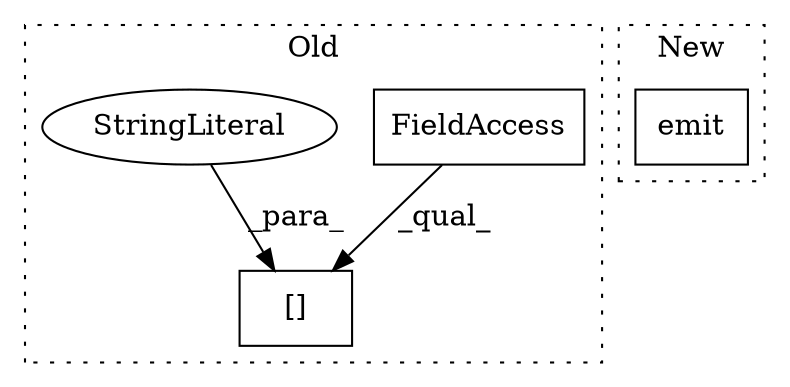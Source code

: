 digraph G {
subgraph cluster0 {
1 [label="[]" a="2" s="28112,28135" l="9,1" shape="box"];
3 [label="FieldAccess" a="22" s="28112" l="8" shape="box"];
4 [label="StringLiteral" a="45" s="28121" l="14" shape="ellipse"];
label = "Old";
style="dotted";
}
subgraph cluster1 {
2 [label="emit" a="32" s="28358,28387" l="5,1" shape="box"];
label = "New";
style="dotted";
}
3 -> 1 [label="_qual_"];
4 -> 1 [label="_para_"];
}